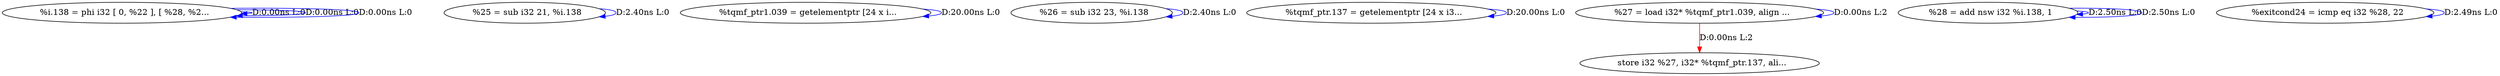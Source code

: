 digraph {
Node0x3e72d80[label="  %i.138 = phi i32 [ 0, %22 ], [ %28, %2..."];
Node0x3e72d80 -> Node0x3e72d80[label="D:0.00ns L:0",color=blue];
Node0x3e72d80 -> Node0x3e72d80[label="D:0.00ns L:0",color=blue];
Node0x3e72d80 -> Node0x3e72d80[label="D:0.00ns L:0",color=blue];
Node0x3e72e60[label="  %25 = sub i32 21, %i.138"];
Node0x3e72e60 -> Node0x3e72e60[label="D:2.40ns L:0",color=blue];
Node0x3e72f40[label="  %tqmf_ptr1.039 = getelementptr [24 x i..."];
Node0x3e72f40 -> Node0x3e72f40[label="D:20.00ns L:0",color=blue];
Node0x3e73020[label="  %26 = sub i32 23, %i.138"];
Node0x3e73020 -> Node0x3e73020[label="D:2.40ns L:0",color=blue];
Node0x3e73100[label="  %tqmf_ptr.137 = getelementptr [24 x i3..."];
Node0x3e73100 -> Node0x3e73100[label="D:20.00ns L:0",color=blue];
Node0x3e731e0[label="  %27 = load i32* %tqmf_ptr1.039, align ..."];
Node0x3e731e0 -> Node0x3e731e0[label="D:0.00ns L:2",color=blue];
Node0x3e732c0[label="  store i32 %27, i32* %tqmf_ptr.137, ali..."];
Node0x3e731e0 -> Node0x3e732c0[label="D:0.00ns L:2",color=red];
Node0x3e733a0[label="  %28 = add nsw i32 %i.138, 1"];
Node0x3e733a0 -> Node0x3e733a0[label="D:2.50ns L:0",color=blue];
Node0x3e733a0 -> Node0x3e733a0[label="D:2.50ns L:0",color=blue];
Node0x3e73500[label="  %exitcond24 = icmp eq i32 %28, 22"];
Node0x3e73500 -> Node0x3e73500[label="D:2.49ns L:0",color=blue];
}
